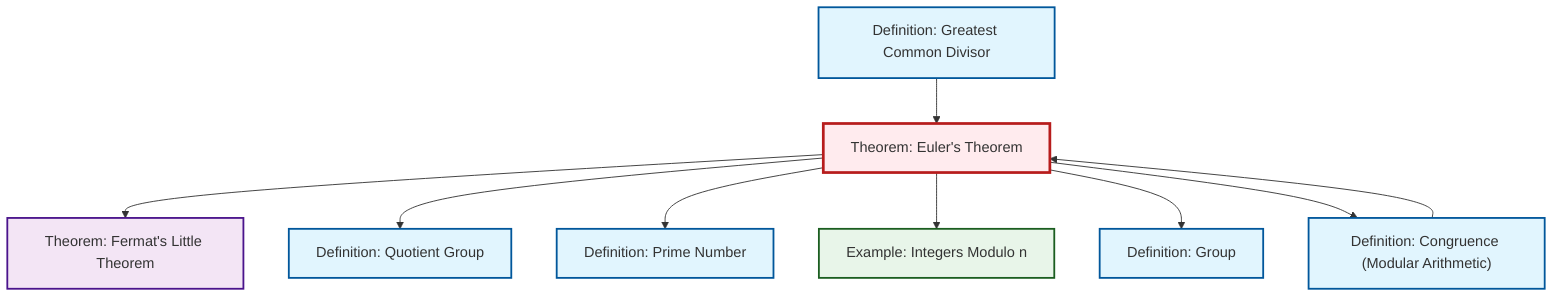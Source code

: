 graph TD
    classDef definition fill:#e1f5fe,stroke:#01579b,stroke-width:2px
    classDef theorem fill:#f3e5f5,stroke:#4a148c,stroke-width:2px
    classDef axiom fill:#fff3e0,stroke:#e65100,stroke-width:2px
    classDef example fill:#e8f5e9,stroke:#1b5e20,stroke-width:2px
    classDef current fill:#ffebee,stroke:#b71c1c,stroke-width:3px
    def-gcd["Definition: Greatest Common Divisor"]:::definition
    thm-fermat-little["Theorem: Fermat's Little Theorem"]:::theorem
    def-congruence["Definition: Congruence (Modular Arithmetic)"]:::definition
    def-group["Definition: Group"]:::definition
    def-prime["Definition: Prime Number"]:::definition
    def-quotient-group["Definition: Quotient Group"]:::definition
    thm-euler["Theorem: Euler's Theorem"]:::theorem
    ex-quotient-integers-mod-n["Example: Integers Modulo n"]:::example
    def-congruence --> thm-euler
    thm-euler --> thm-fermat-little
    thm-euler --> def-quotient-group
    thm-euler --> def-prime
    thm-euler --> ex-quotient-integers-mod-n
    thm-euler --> def-group
    def-gcd --> thm-euler
    thm-euler --> def-congruence
    class thm-euler current
